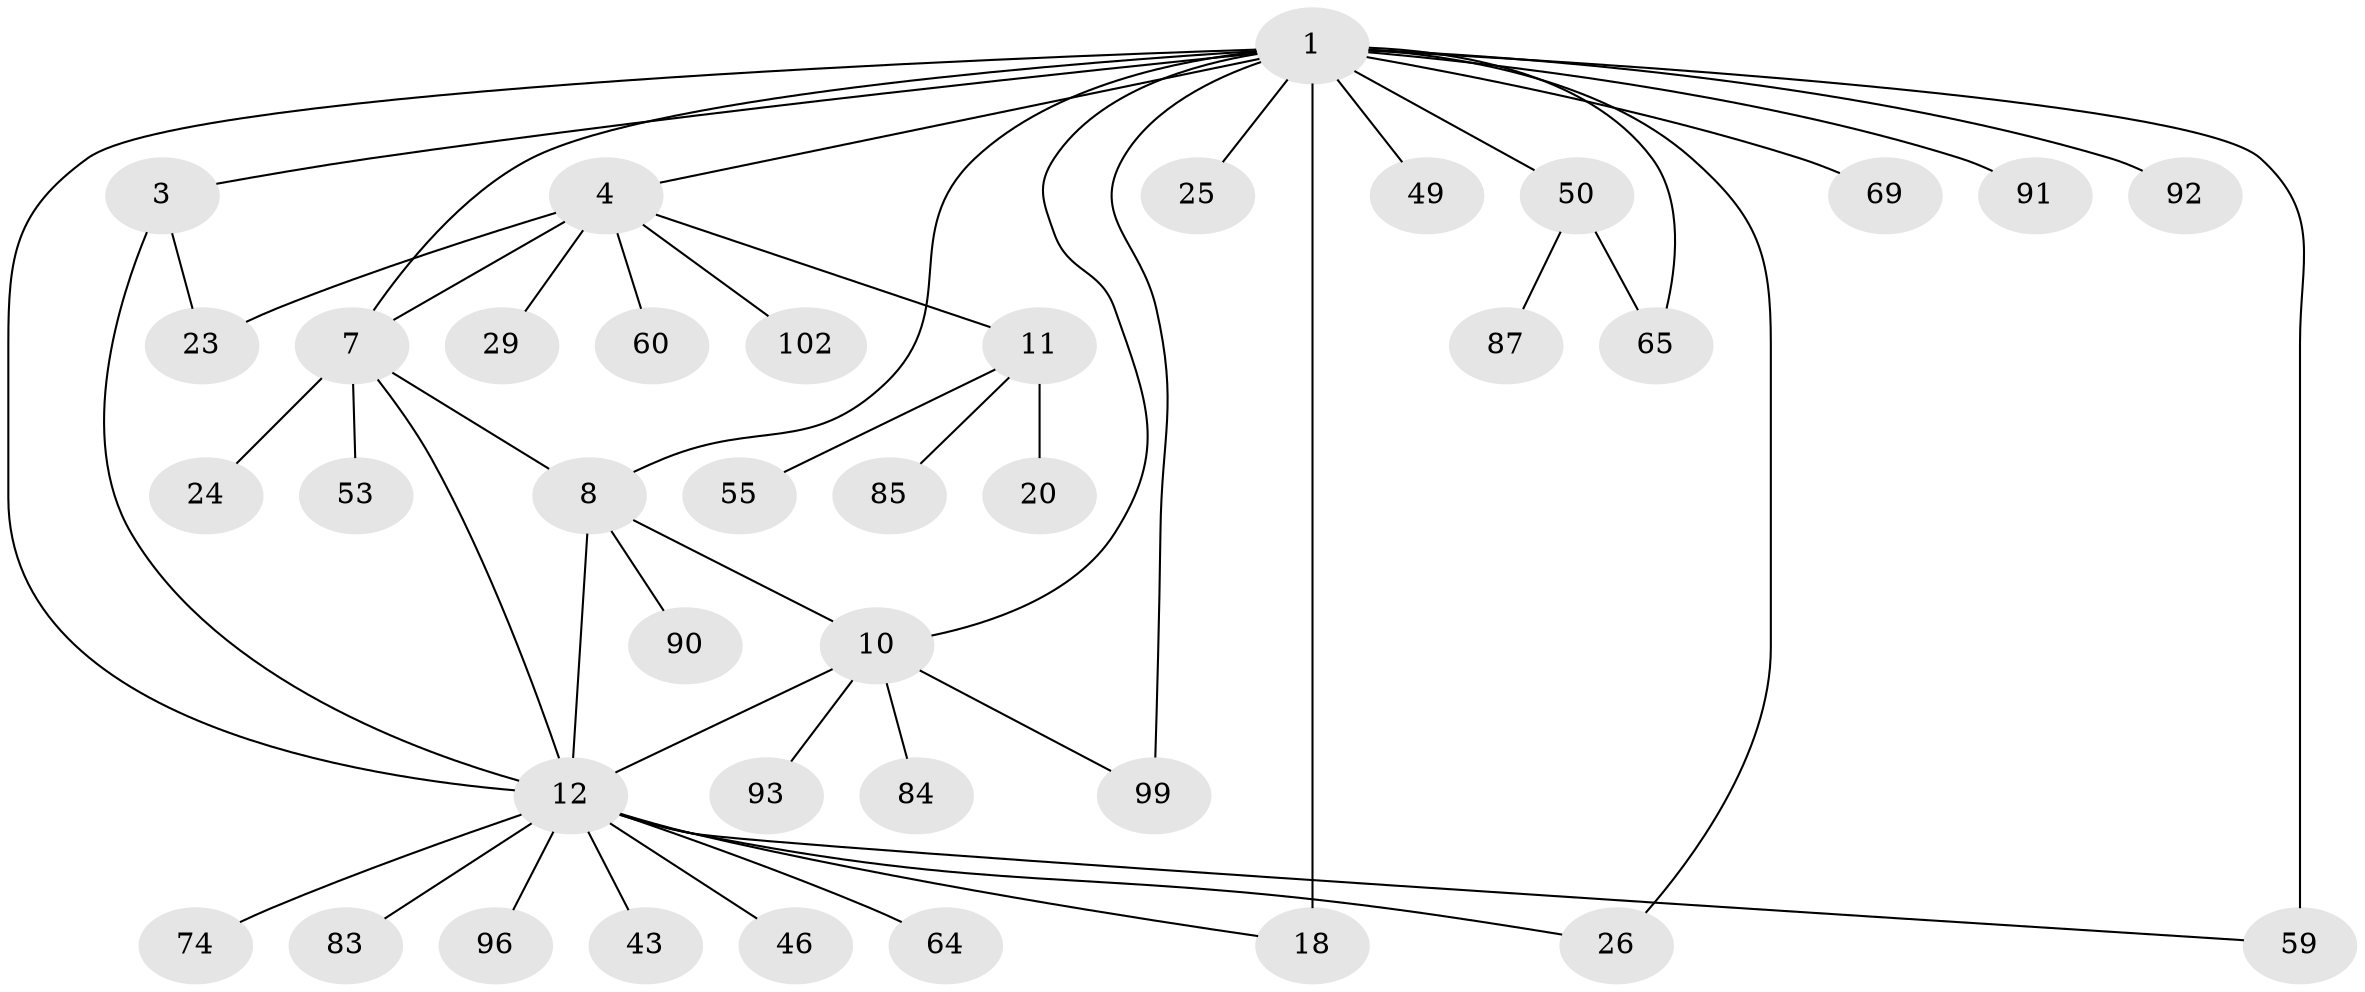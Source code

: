 // original degree distribution, {3: 0.12037037037037036, 13: 0.009259259259259259, 6: 0.018518518518518517, 10: 0.018518518518518517, 1: 0.5277777777777778, 4: 0.06481481481481481, 8: 0.009259259259259259, 16: 0.009259259259259259, 5: 0.046296296296296294, 2: 0.17592592592592593}
// Generated by graph-tools (version 1.1) at 2025/18/03/04/25 18:18:27]
// undirected, 38 vertices, 50 edges
graph export_dot {
graph [start="1"]
  node [color=gray90,style=filled];
  1 [super="+2+36+101"];
  3 [super="+30+51+58+15"];
  4 [super="+94+105+9+27+54+86+6"];
  7 [super="+40+13+19"];
  8 [super="+48+47+33"];
  10 [super="+66+106+22+95+28"];
  11 [super="+103+14+57"];
  12 [super="+72+37+34+21+61+31+78+32+67+16+52+17"];
  18 [super="+71"];
  20;
  23;
  24;
  25;
  26;
  29;
  43;
  46;
  49;
  50 [super="+82"];
  53;
  55 [super="+98"];
  59;
  60 [super="+97"];
  64;
  65;
  69 [super="+88"];
  74;
  83;
  84;
  85;
  87;
  90;
  91;
  92;
  93;
  96;
  99 [super="+108"];
  102;
  1 -- 65;
  1 -- 3;
  1 -- 4;
  1 -- 69;
  1 -- 7;
  1 -- 8 [weight=2];
  1 -- 10;
  1 -- 12;
  1 -- 18 [weight=2];
  1 -- 25;
  1 -- 26;
  1 -- 99;
  1 -- 49;
  1 -- 50;
  1 -- 59 [weight=2];
  1 -- 91;
  1 -- 92;
  3 -- 12 [weight=2];
  3 -- 23;
  4 -- 102;
  4 -- 7 [weight=2];
  4 -- 11;
  4 -- 29;
  4 -- 23;
  4 -- 60;
  7 -- 53;
  7 -- 24;
  7 -- 12 [weight=2];
  7 -- 8;
  8 -- 10;
  8 -- 90;
  8 -- 12 [weight=2];
  10 -- 99;
  10 -- 84;
  10 -- 12;
  10 -- 93;
  11 -- 20;
  11 -- 55;
  11 -- 85;
  12 -- 96;
  12 -- 74;
  12 -- 43;
  12 -- 46;
  12 -- 26;
  12 -- 59;
  12 -- 83;
  12 -- 18;
  12 -- 64;
  50 -- 65;
  50 -- 87;
}
